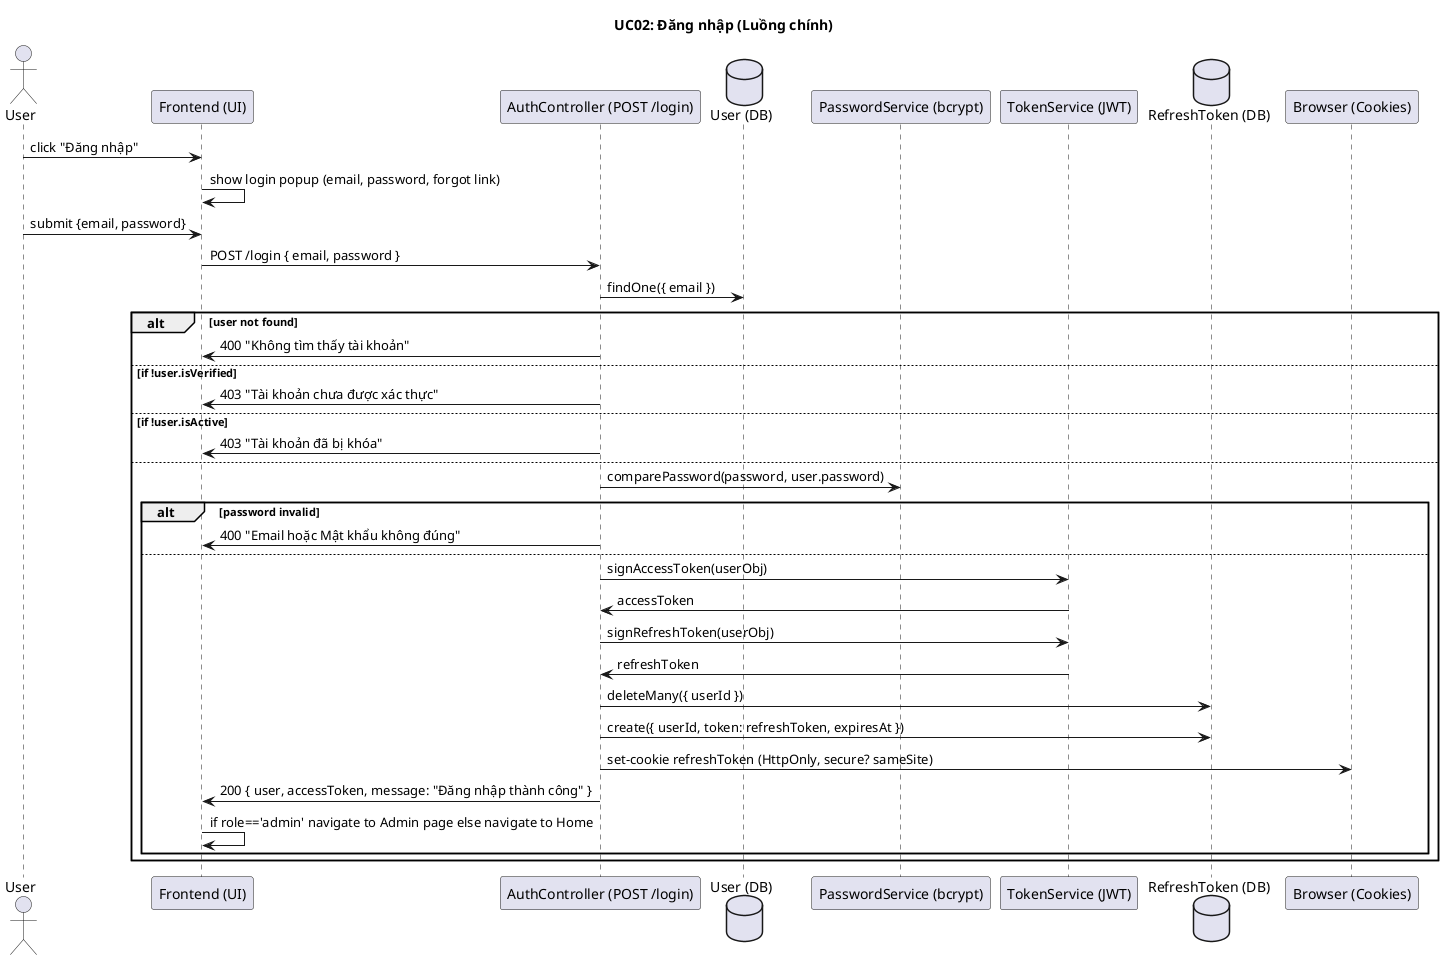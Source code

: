 @startuml

title UC02: Đăng nhập (Luồng chính)

actor User
participant Frontend as "Frontend (UI)"
participant AuthController as "AuthController (POST /login)"
database UserDB as "User (DB)"
participant PasswordService as "PasswordService (bcrypt)"
participant TokenService as "TokenService (JWT)"
database RefreshTokenDB as "RefreshToken (DB)"
participant Browser as "Browser (Cookies)"

User -> Frontend: click "Đăng nhập"
Frontend -> Frontend: show login popup (email, password, forgot link)
User -> Frontend: submit {email, password}
Frontend -> AuthController: POST /login { email, password }
AuthController -> UserDB: findOne({ email })
alt user not found
  AuthController -> Frontend: 400 "Không tìm thấy tài khoản"
else if !user.isVerified
  AuthController -> Frontend: 403 "Tài khoản chưa được xác thực"
else if !user.isActive
  AuthController -> Frontend: 403 "Tài khoản đã bị khóa"
else
  AuthController -> PasswordService: comparePassword(password, user.password)
  alt password invalid
    AuthController -> Frontend: 400 "Email hoặc Mật khẩu không đúng"
  else
    AuthController -> TokenService: signAccessToken(userObj)
    TokenService -> AuthController: accessToken
    AuthController -> TokenService: signRefreshToken(userObj)
    TokenService -> AuthController: refreshToken
    AuthController -> RefreshTokenDB: deleteMany({ userId })
    AuthController -> RefreshTokenDB: create({ userId, token: refreshToken, expiresAt })
    AuthController -> Browser: set-cookie refreshToken (HttpOnly, secure? sameSite)
    AuthController -> Frontend: 200 { user, accessToken, message: "Đăng nhập thành công" }
    Frontend -> Frontend: if role=='admin' navigate to Admin page else navigate to Home
  end
end
@enduml
